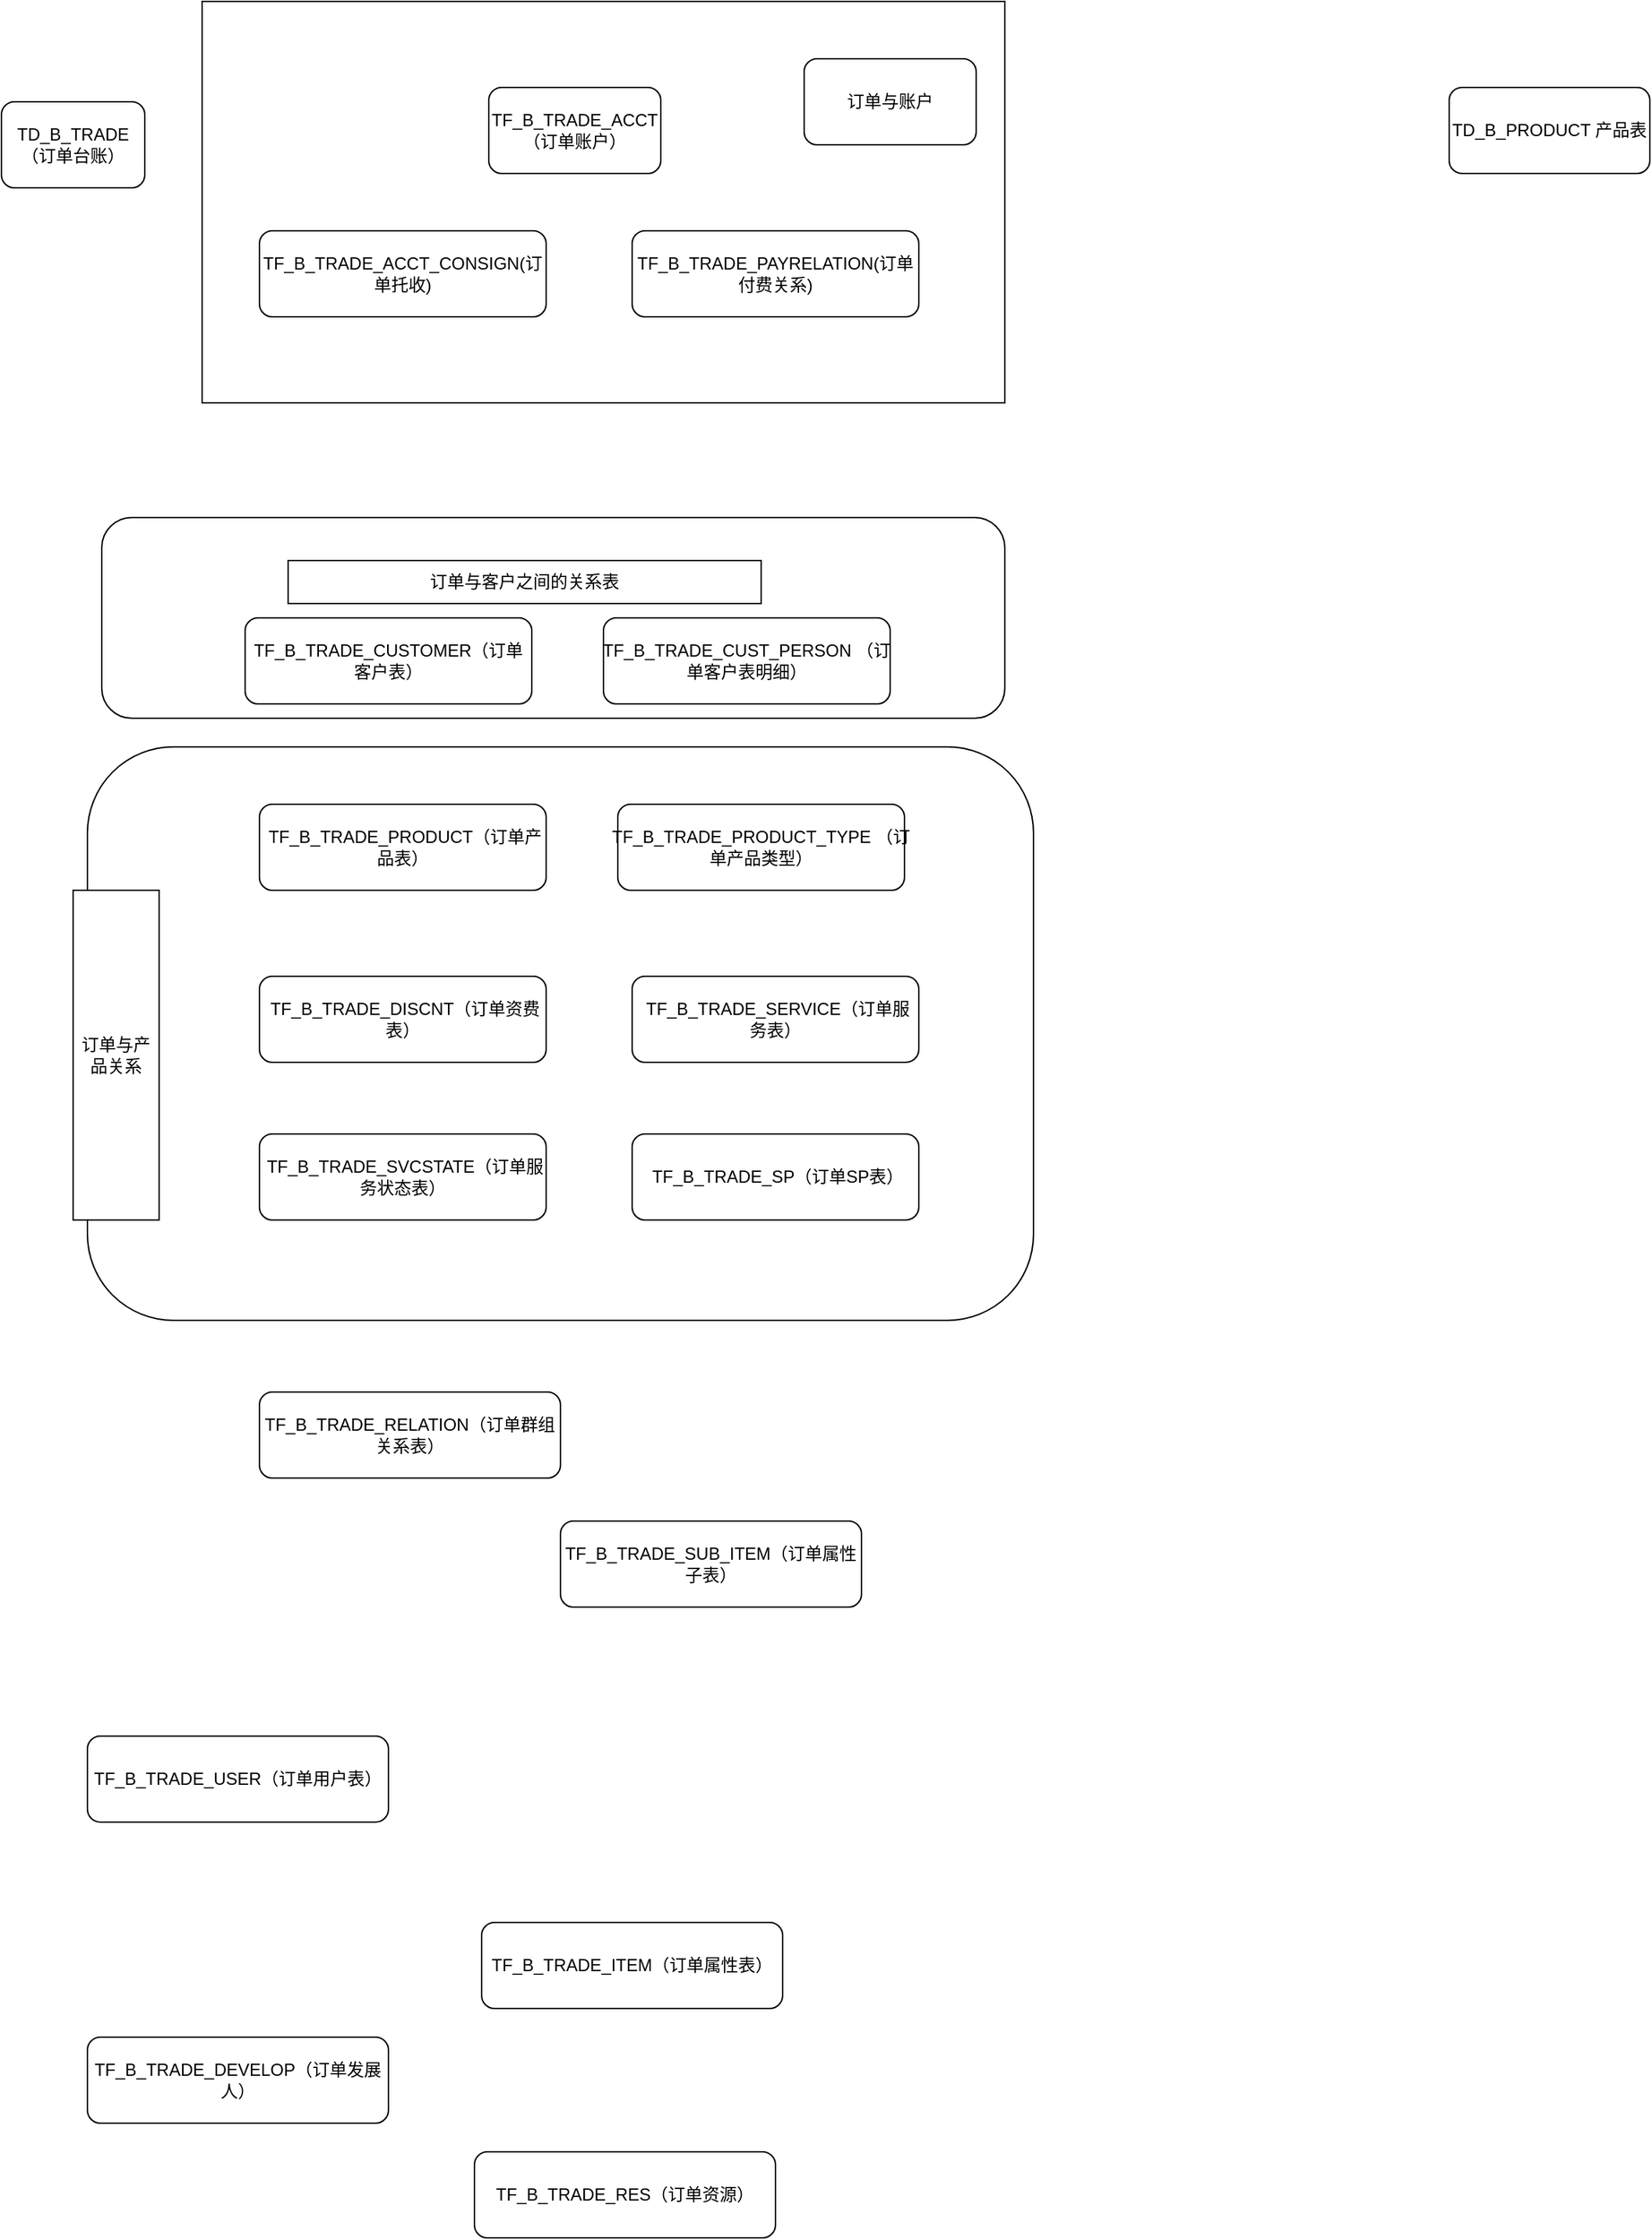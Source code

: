 <mxfile version="21.8.2" type="github">
  <diagram id="R2lEEEUBdFMjLlhIrx00" name="Page-1">
    <mxGraphModel dx="1235" dy="636" grid="1" gridSize="10" guides="1" tooltips="1" connect="1" arrows="1" fold="1" page="1" pageScale="1" pageWidth="850" pageHeight="1100" background="none" math="0" shadow="0" extFonts="Permanent Marker^https://fonts.googleapis.com/css?family=Permanent+Marker">
      <root>
        <mxCell id="0" />
        <mxCell id="1" parent="0" />
        <mxCell id="SodlIm3WonPnaMZQmlF4-23" value="" style="rounded=0;whiteSpace=wrap;html=1;" vertex="1" parent="1">
          <mxGeometry x="230" y="30" width="560" height="280" as="geometry" />
        </mxCell>
        <mxCell id="SodlIm3WonPnaMZQmlF4-20" value="" style="rounded=1;whiteSpace=wrap;html=1;" vertex="1" parent="1">
          <mxGeometry x="150" y="550" width="660" height="400" as="geometry" />
        </mxCell>
        <mxCell id="SodlIm3WonPnaMZQmlF4-18" value="" style="rounded=1;whiteSpace=wrap;html=1;" vertex="1" parent="1">
          <mxGeometry x="160" y="390" width="630" height="140" as="geometry" />
        </mxCell>
        <mxCell id="SodlIm3WonPnaMZQmlF4-1" value="TD_B_TRADE（订单台账）" style="rounded=1;whiteSpace=wrap;html=1;" vertex="1" parent="1">
          <mxGeometry x="90" y="100" width="100" height="60" as="geometry" />
        </mxCell>
        <mxCell id="SodlIm3WonPnaMZQmlF4-2" value="TF_B_TRADE_ACCT（订单账户）" style="rounded=1;whiteSpace=wrap;html=1;" vertex="1" parent="1">
          <mxGeometry x="430" y="90" width="120" height="60" as="geometry" />
        </mxCell>
        <mxCell id="SodlIm3WonPnaMZQmlF4-6" value="TF_B_TRADE_ACCT_CONSIGN(订单托收)" style="rounded=1;whiteSpace=wrap;html=1;" vertex="1" parent="1">
          <mxGeometry x="270" y="190" width="200" height="60" as="geometry" />
        </mxCell>
        <mxCell id="SodlIm3WonPnaMZQmlF4-7" value="TF_B_TRADE_PAYRELATION(订单付费关系)" style="rounded=1;whiteSpace=wrap;html=1;" vertex="1" parent="1">
          <mxGeometry x="530" y="190" width="200" height="60" as="geometry" />
        </mxCell>
        <mxCell id="SodlIm3WonPnaMZQmlF4-8" value="TF_B_TRADE_CUSTOMER（订单客户表）" style="rounded=1;whiteSpace=wrap;html=1;" vertex="1" parent="1">
          <mxGeometry x="260" y="460" width="200" height="60" as="geometry" />
        </mxCell>
        <mxCell id="SodlIm3WonPnaMZQmlF4-9" value="TF_B_TRADE_CUST_PERSON&amp;nbsp;（订单客户表明细）" style="rounded=1;whiteSpace=wrap;html=1;" vertex="1" parent="1">
          <mxGeometry x="510" y="460" width="200" height="60" as="geometry" />
        </mxCell>
        <mxCell id="SodlIm3WonPnaMZQmlF4-12" value="&amp;nbsp;TF_B_TRADE_PRODUCT（订单产品表）" style="rounded=1;whiteSpace=wrap;html=1;" vertex="1" parent="1">
          <mxGeometry x="270" y="590" width="200" height="60" as="geometry" />
        </mxCell>
        <mxCell id="SodlIm3WonPnaMZQmlF4-13" value="TF_B_TRADE_PRODUCT_TYPE&amp;nbsp;（订单产品类型）" style="rounded=1;whiteSpace=wrap;html=1;" vertex="1" parent="1">
          <mxGeometry x="520" y="590" width="200" height="60" as="geometry" />
        </mxCell>
        <mxCell id="SodlIm3WonPnaMZQmlF4-15" value="&amp;nbsp;TF_B_TRADE_DISCNT（订单资费表）&lt;br&gt;" style="rounded=1;whiteSpace=wrap;html=1;" vertex="1" parent="1">
          <mxGeometry x="270" y="710" width="200" height="60" as="geometry" />
        </mxCell>
        <mxCell id="SodlIm3WonPnaMZQmlF4-16" value="&amp;nbsp;TF_B_TRADE_SERVICE（订单服务表）" style="rounded=1;whiteSpace=wrap;html=1;" vertex="1" parent="1">
          <mxGeometry x="530" y="710" width="200" height="60" as="geometry" />
        </mxCell>
        <mxCell id="SodlIm3WonPnaMZQmlF4-17" value="&amp;nbsp;TF_B_TRADE_SVCSTATE（订单服务状态表）" style="rounded=1;whiteSpace=wrap;html=1;" vertex="1" parent="1">
          <mxGeometry x="270" y="820" width="200" height="60" as="geometry" />
        </mxCell>
        <mxCell id="SodlIm3WonPnaMZQmlF4-19" value="&amp;nbsp;TF_B_TRADE_SP（订单SP表）" style="rounded=1;whiteSpace=wrap;html=1;" vertex="1" parent="1">
          <mxGeometry x="530" y="820" width="200" height="60" as="geometry" />
        </mxCell>
        <mxCell id="SodlIm3WonPnaMZQmlF4-21" value="订单与客户之间的关系表" style="rounded=0;whiteSpace=wrap;html=1;" vertex="1" parent="1">
          <mxGeometry x="290" y="420" width="330" height="30" as="geometry" />
        </mxCell>
        <mxCell id="SodlIm3WonPnaMZQmlF4-22" value="订单与产品关系" style="rounded=0;whiteSpace=wrap;html=1;" vertex="1" parent="1">
          <mxGeometry x="140" y="650" width="60" height="230" as="geometry" />
        </mxCell>
        <mxCell id="SodlIm3WonPnaMZQmlF4-24" value="订单与账户" style="rounded=1;whiteSpace=wrap;html=1;" vertex="1" parent="1">
          <mxGeometry x="650" y="70" width="120" height="60" as="geometry" />
        </mxCell>
        <mxCell id="SodlIm3WonPnaMZQmlF4-26" value="TF_B_TRADE_RELATION（订单群组关系表）" style="rounded=1;whiteSpace=wrap;html=1;" vertex="1" parent="1">
          <mxGeometry x="270" y="1000" width="210" height="60" as="geometry" />
        </mxCell>
        <mxCell id="SodlIm3WonPnaMZQmlF4-27" value="TF_B_TRADE_SUB_ITEM（订单属性子表）" style="rounded=1;whiteSpace=wrap;html=1;" vertex="1" parent="1">
          <mxGeometry x="480" y="1090" width="210" height="60" as="geometry" />
        </mxCell>
        <mxCell id="SodlIm3WonPnaMZQmlF4-29" value="TF_B_TRADE_USER（订单用户表）" style="rounded=1;whiteSpace=wrap;html=1;" vertex="1" parent="1">
          <mxGeometry x="150" y="1240" width="210" height="60" as="geometry" />
        </mxCell>
        <mxCell id="SodlIm3WonPnaMZQmlF4-30" value="TF_B_TRADE_ITEM（订单属性表）" style="rounded=1;whiteSpace=wrap;html=1;" vertex="1" parent="1">
          <mxGeometry x="425" y="1370" width="210" height="60" as="geometry" />
        </mxCell>
        <mxCell id="SodlIm3WonPnaMZQmlF4-31" value="TF_B_TRADE_DEVELOP（订单发展人）" style="rounded=1;whiteSpace=wrap;html=1;" vertex="1" parent="1">
          <mxGeometry x="150" y="1450" width="210" height="60" as="geometry" />
        </mxCell>
        <mxCell id="SodlIm3WonPnaMZQmlF4-32" value="TF_B_TRADE_RES（订单资源）" style="rounded=1;whiteSpace=wrap;html=1;" vertex="1" parent="1">
          <mxGeometry x="420" y="1530" width="210" height="60" as="geometry" />
        </mxCell>
        <mxCell id="SodlIm3WonPnaMZQmlF4-33" value="TD_B_PRODUCT 产品表" style="rounded=1;whiteSpace=wrap;html=1;" vertex="1" parent="1">
          <mxGeometry x="1100" y="90" width="140" height="60" as="geometry" />
        </mxCell>
      </root>
    </mxGraphModel>
  </diagram>
</mxfile>
